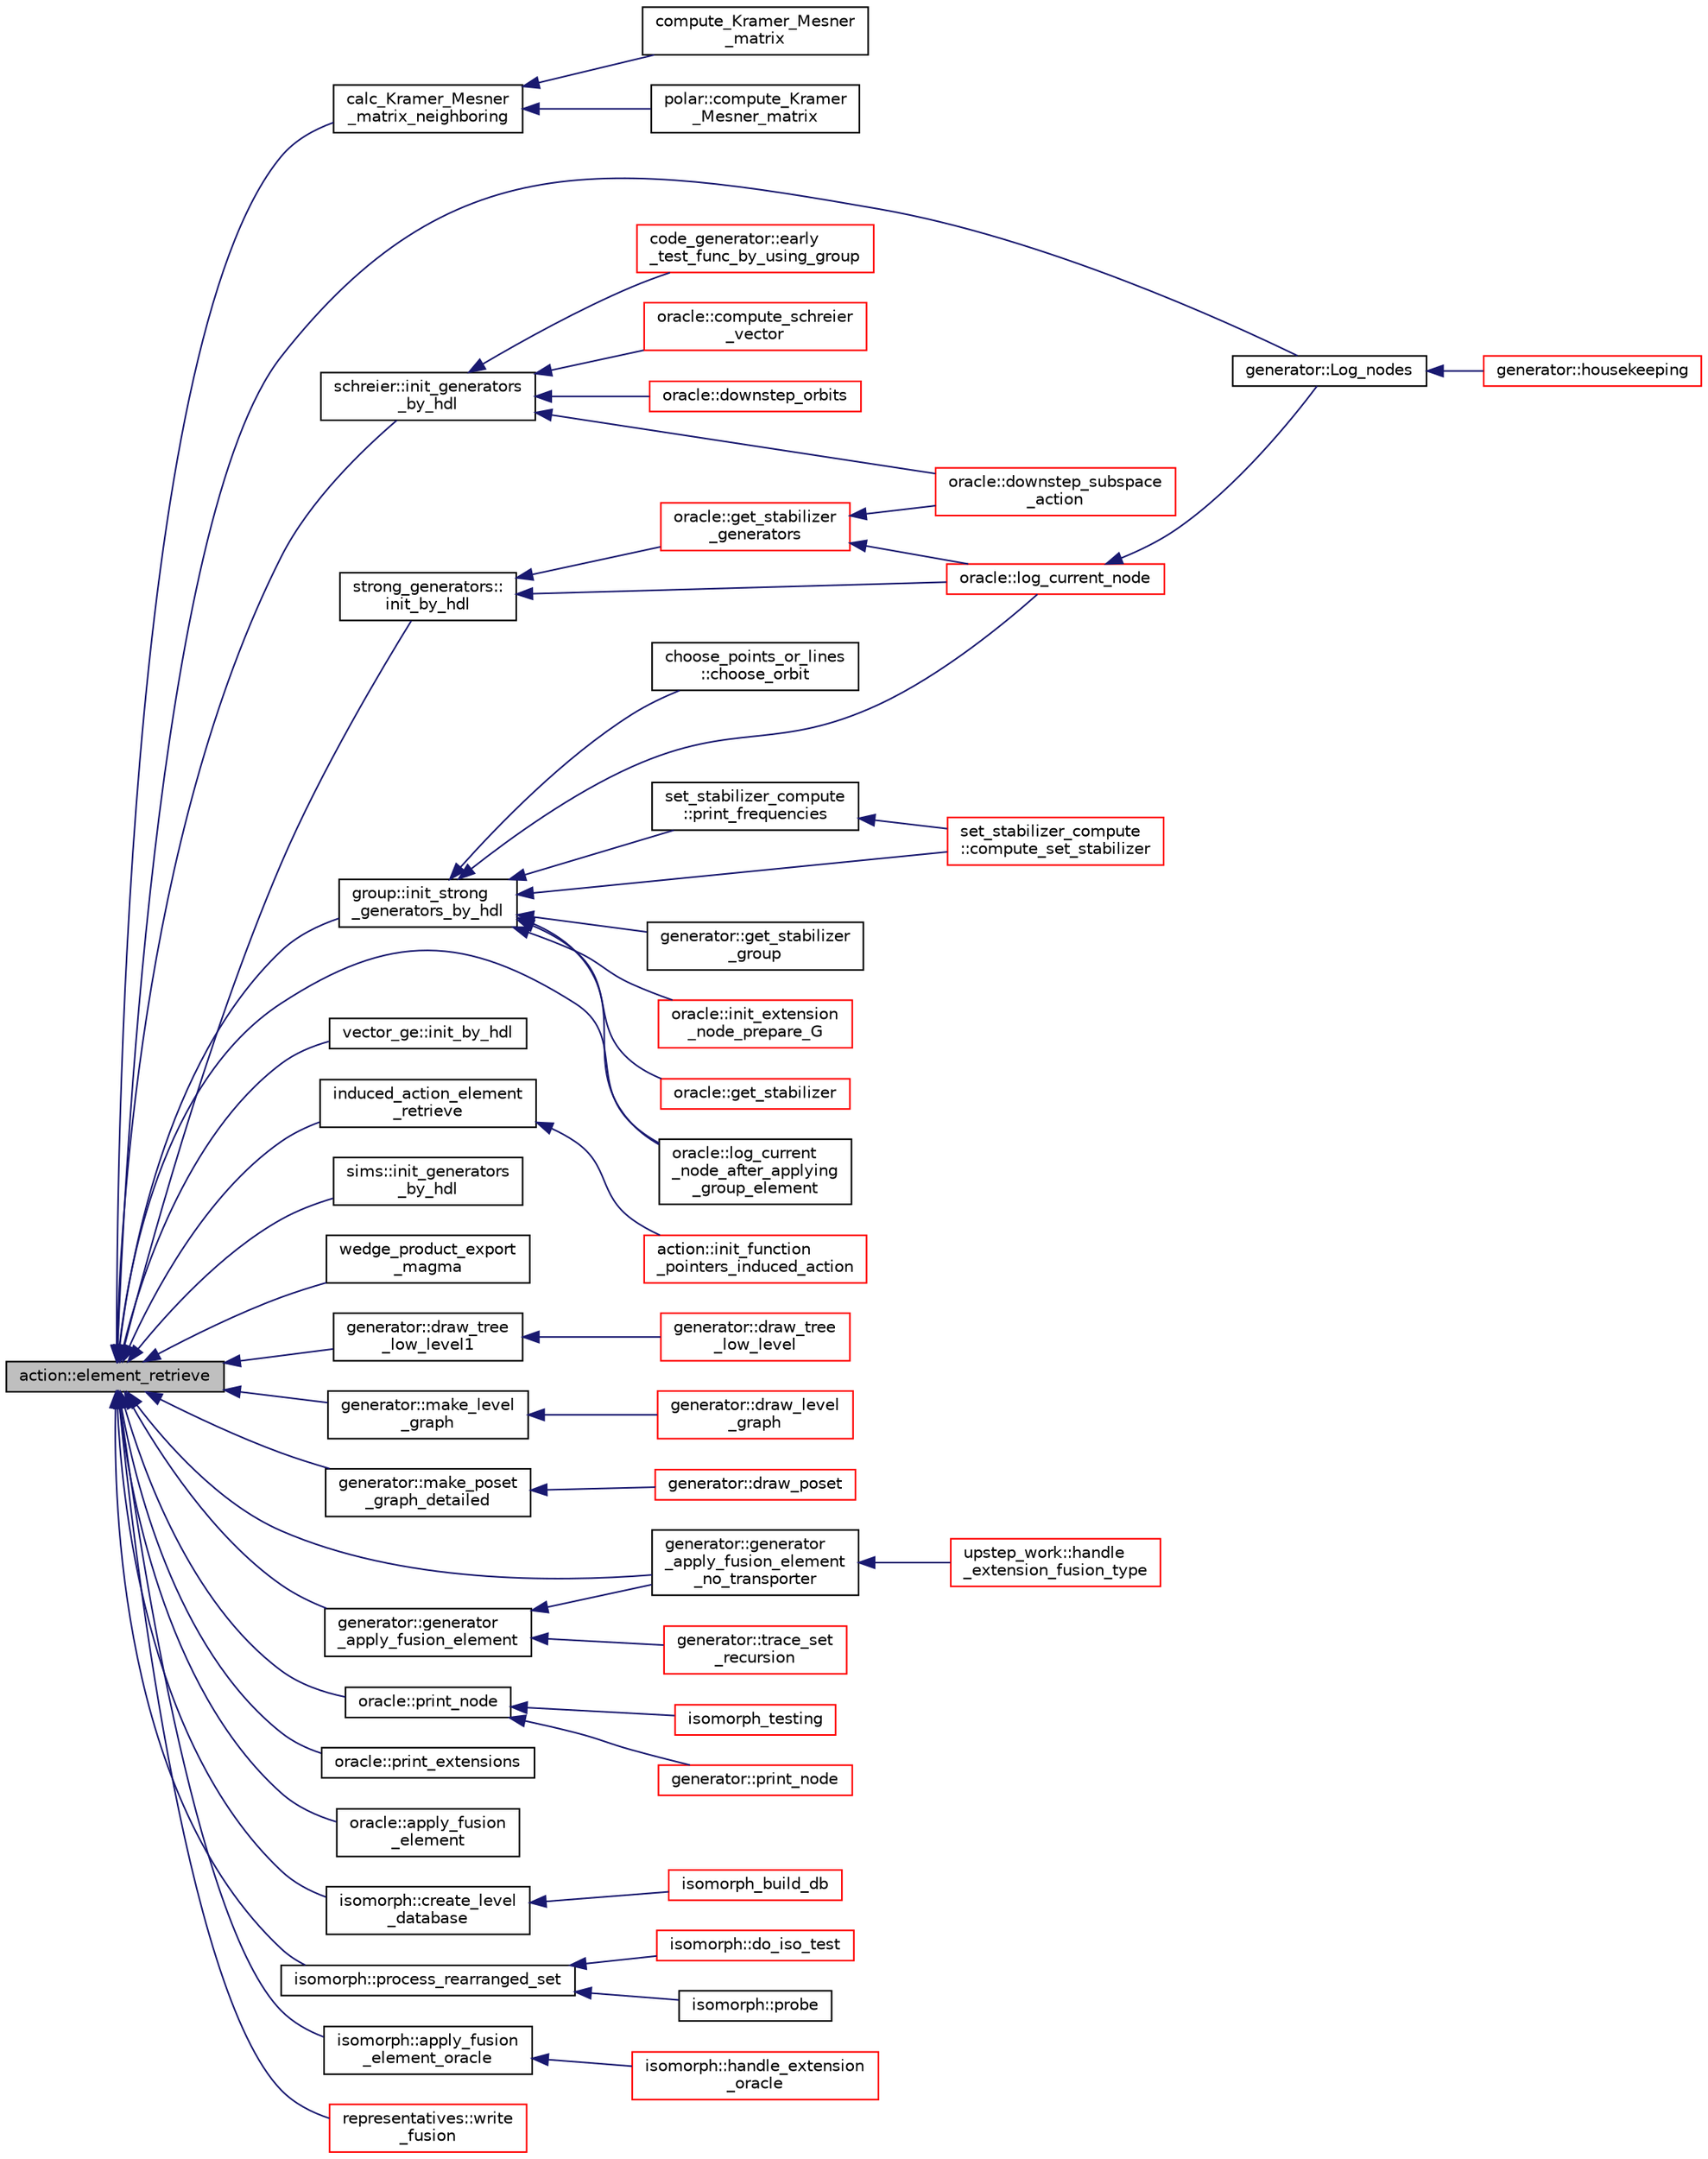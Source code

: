 digraph "action::element_retrieve"
{
  edge [fontname="Helvetica",fontsize="10",labelfontname="Helvetica",labelfontsize="10"];
  node [fontname="Helvetica",fontsize="10",shape=record];
  rankdir="LR";
  Node10041 [label="action::element_retrieve",height=0.2,width=0.4,color="black", fillcolor="grey75", style="filled", fontcolor="black"];
  Node10041 -> Node10042 [dir="back",color="midnightblue",fontsize="10",style="solid",fontname="Helvetica"];
  Node10042 [label="calc_Kramer_Mesner\l_matrix_neighboring",height=0.2,width=0.4,color="black", fillcolor="white", style="filled",URL="$d3/dfb/discreta__global_8_c.html#a6b625d682466fc26907c21e23a378cf8"];
  Node10042 -> Node10043 [dir="back",color="midnightblue",fontsize="10",style="solid",fontname="Helvetica"];
  Node10043 [label="polar::compute_Kramer\l_Mesner_matrix",height=0.2,width=0.4,color="black", fillcolor="white", style="filled",URL="$da/d1c/classpolar.html#ad558a87988ec31179ccfde947e490381"];
  Node10042 -> Node10044 [dir="back",color="midnightblue",fontsize="10",style="solid",fontname="Helvetica"];
  Node10044 [label="compute_Kramer_Mesner\l_matrix",height=0.2,width=0.4,color="black", fillcolor="white", style="filled",URL="$d3/dfb/discreta__global_8_c.html#a549beed551d022bee89ffa9f959ec9fb"];
  Node10041 -> Node10045 [dir="back",color="midnightblue",fontsize="10",style="solid",fontname="Helvetica"];
  Node10045 [label="schreier::init_generators\l_by_hdl",height=0.2,width=0.4,color="black", fillcolor="white", style="filled",URL="$d3/dd6/classschreier.html#a9adf1976cee6d540a36d3a0a1bd887ba"];
  Node10045 -> Node10046 [dir="back",color="midnightblue",fontsize="10",style="solid",fontname="Helvetica"];
  Node10046 [label="code_generator::early\l_test_func_by_using_group",height=0.2,width=0.4,color="red", fillcolor="white", style="filled",URL="$db/d37/classcode__generator.html#a96a6170f5b9a905203ae4d8717750854"];
  Node10045 -> Node10050 [dir="back",color="midnightblue",fontsize="10",style="solid",fontname="Helvetica"];
  Node10050 [label="oracle::compute_schreier\l_vector",height=0.2,width=0.4,color="red", fillcolor="white", style="filled",URL="$d7/da7/classoracle.html#a1ba7d398b51ed70f89b5ea54adb7b089"];
  Node10045 -> Node10119 [dir="back",color="midnightblue",fontsize="10",style="solid",fontname="Helvetica"];
  Node10119 [label="oracle::downstep_orbits",height=0.2,width=0.4,color="red", fillcolor="white", style="filled",URL="$d7/da7/classoracle.html#a65ea623f3a7b2e3dba4e29638207bc53"];
  Node10045 -> Node10130 [dir="back",color="midnightblue",fontsize="10",style="solid",fontname="Helvetica"];
  Node10130 [label="oracle::downstep_subspace\l_action",height=0.2,width=0.4,color="red", fillcolor="white", style="filled",URL="$d7/da7/classoracle.html#a26f568b84b1ca2c24f619278ac88c407"];
  Node10041 -> Node10131 [dir="back",color="midnightblue",fontsize="10",style="solid",fontname="Helvetica"];
  Node10131 [label="group::init_strong\l_generators_by_hdl",height=0.2,width=0.4,color="black", fillcolor="white", style="filled",URL="$d1/db7/classgroup.html#a65100d600cfb0955dae3582a2d6a2532"];
  Node10131 -> Node10123 [dir="back",color="midnightblue",fontsize="10",style="solid",fontname="Helvetica"];
  Node10123 [label="set_stabilizer_compute\l::compute_set_stabilizer",height=0.2,width=0.4,color="red", fillcolor="white", style="filled",URL="$d8/dc6/classset__stabilizer__compute.html#ad4f92074322e98c7cd0ed5d4f8486b76"];
  Node10131 -> Node10132 [dir="back",color="midnightblue",fontsize="10",style="solid",fontname="Helvetica"];
  Node10132 [label="set_stabilizer_compute\l::print_frequencies",height=0.2,width=0.4,color="black", fillcolor="white", style="filled",URL="$d8/dc6/classset__stabilizer__compute.html#aaa16ded0007c24b61d16b8ba65c51283"];
  Node10132 -> Node10123 [dir="back",color="midnightblue",fontsize="10",style="solid",fontname="Helvetica"];
  Node10131 -> Node10133 [dir="back",color="midnightblue",fontsize="10",style="solid",fontname="Helvetica"];
  Node10133 [label="generator::get_stabilizer\l_group",height=0.2,width=0.4,color="black", fillcolor="white", style="filled",URL="$d7/d73/classgenerator.html#a1a1ffde2c62084e556850b8142a9152c"];
  Node10131 -> Node10134 [dir="back",color="midnightblue",fontsize="10",style="solid",fontname="Helvetica"];
  Node10134 [label="oracle::init_extension\l_node_prepare_G",height=0.2,width=0.4,color="red", fillcolor="white", style="filled",URL="$d7/da7/classoracle.html#afa9983d0c22028563d6a6b812c888b32"];
  Node10131 -> Node10140 [dir="back",color="midnightblue",fontsize="10",style="solid",fontname="Helvetica"];
  Node10140 [label="oracle::get_stabilizer",height=0.2,width=0.4,color="red", fillcolor="white", style="filled",URL="$d7/da7/classoracle.html#a66344906577c7688e2e5f3d0c5748d2c"];
  Node10131 -> Node10167 [dir="back",color="midnightblue",fontsize="10",style="solid",fontname="Helvetica"];
  Node10167 [label="oracle::log_current_node",height=0.2,width=0.4,color="red", fillcolor="white", style="filled",URL="$d7/da7/classoracle.html#a51f9cd387e52812e9a67f4d9cfcca603"];
  Node10167 -> Node10175 [dir="back",color="midnightblue",fontsize="10",style="solid",fontname="Helvetica"];
  Node10175 [label="generator::Log_nodes",height=0.2,width=0.4,color="black", fillcolor="white", style="filled",URL="$d7/d73/classgenerator.html#ae9af20d24cee32bf11fe6cb9f9d8cfdf"];
  Node10175 -> Node10169 [dir="back",color="midnightblue",fontsize="10",style="solid",fontname="Helvetica"];
  Node10169 [label="generator::housekeeping",height=0.2,width=0.4,color="red", fillcolor="white", style="filled",URL="$d7/d73/classgenerator.html#aaf2bd92e8f74eb9fbc3244a6dde6f78c"];
  Node10131 -> Node10176 [dir="back",color="midnightblue",fontsize="10",style="solid",fontname="Helvetica"];
  Node10176 [label="oracle::log_current\l_node_after_applying\l_group_element",height=0.2,width=0.4,color="black", fillcolor="white", style="filled",URL="$d7/da7/classoracle.html#a83654fe90c42572ee993416b5d1c4cb5"];
  Node10131 -> Node10177 [dir="back",color="midnightblue",fontsize="10",style="solid",fontname="Helvetica"];
  Node10177 [label="choose_points_or_lines\l::choose_orbit",height=0.2,width=0.4,color="black", fillcolor="white", style="filled",URL="$d6/d75/classchoose__points__or__lines.html#a17def7dc2b9407b483d887fb24fab74d"];
  Node10041 -> Node10178 [dir="back",color="midnightblue",fontsize="10",style="solid",fontname="Helvetica"];
  Node10178 [label="vector_ge::init_by_hdl",height=0.2,width=0.4,color="black", fillcolor="white", style="filled",URL="$d4/d6e/classvector__ge.html#a8475939c05dfe3cae6b07bb2a83f2029"];
  Node10041 -> Node10179 [dir="back",color="midnightblue",fontsize="10",style="solid",fontname="Helvetica"];
  Node10179 [label="induced_action_element\l_retrieve",height=0.2,width=0.4,color="black", fillcolor="white", style="filled",URL="$d3/d27/interface_8_c.html#a9e51f4ab67af75d0a12a3eb7f211a5b4"];
  Node10179 -> Node10180 [dir="back",color="midnightblue",fontsize="10",style="solid",fontname="Helvetica"];
  Node10180 [label="action::init_function\l_pointers_induced_action",height=0.2,width=0.4,color="red", fillcolor="white", style="filled",URL="$d2/d86/classaction.html#a3b9287d084b24f7a3b9532a7589c58de"];
  Node10041 -> Node10277 [dir="back",color="midnightblue",fontsize="10",style="solid",fontname="Helvetica"];
  Node10277 [label="sims::init_generators\l_by_hdl",height=0.2,width=0.4,color="black", fillcolor="white", style="filled",URL="$d9/df3/classsims.html#a116abb02245f99c0152d867e0e640c77"];
  Node10041 -> Node10278 [dir="back",color="midnightblue",fontsize="10",style="solid",fontname="Helvetica"];
  Node10278 [label="strong_generators::\linit_by_hdl",height=0.2,width=0.4,color="black", fillcolor="white", style="filled",URL="$dc/d09/classstrong__generators.html#abe6e1f35365f6d69d230bf0869c32596"];
  Node10278 -> Node10279 [dir="back",color="midnightblue",fontsize="10",style="solid",fontname="Helvetica"];
  Node10279 [label="oracle::get_stabilizer\l_generators",height=0.2,width=0.4,color="red", fillcolor="white", style="filled",URL="$d7/da7/classoracle.html#a55d6b99a05f74278f7cb0e9d9761da24"];
  Node10279 -> Node10167 [dir="back",color="midnightblue",fontsize="10",style="solid",fontname="Helvetica"];
  Node10279 -> Node10130 [dir="back",color="midnightblue",fontsize="10",style="solid",fontname="Helvetica"];
  Node10278 -> Node10167 [dir="back",color="midnightblue",fontsize="10",style="solid",fontname="Helvetica"];
  Node10041 -> Node10282 [dir="back",color="midnightblue",fontsize="10",style="solid",fontname="Helvetica"];
  Node10282 [label="wedge_product_export\l_magma",height=0.2,width=0.4,color="black", fillcolor="white", style="filled",URL="$d3/d35/snakes__and__ladders__global_8_c.html#a089361716c9d4ced5fd32c64584e8648"];
  Node10041 -> Node10283 [dir="back",color="midnightblue",fontsize="10",style="solid",fontname="Helvetica"];
  Node10283 [label="generator::draw_tree\l_low_level1",height=0.2,width=0.4,color="black", fillcolor="white", style="filled",URL="$d7/d73/classgenerator.html#a05c91a8f773c25fbad2e806201d5f0d3"];
  Node10283 -> Node10284 [dir="back",color="midnightblue",fontsize="10",style="solid",fontname="Helvetica"];
  Node10284 [label="generator::draw_tree\l_low_level",height=0.2,width=0.4,color="red", fillcolor="white", style="filled",URL="$d7/d73/classgenerator.html#a7ec4c0902ecfc19049792b60526ae446"];
  Node10041 -> Node10286 [dir="back",color="midnightblue",fontsize="10",style="solid",fontname="Helvetica"];
  Node10286 [label="generator::make_level\l_graph",height=0.2,width=0.4,color="black", fillcolor="white", style="filled",URL="$d7/d73/classgenerator.html#ac5980214ff3f3db0a36011316869c712"];
  Node10286 -> Node10287 [dir="back",color="midnightblue",fontsize="10",style="solid",fontname="Helvetica"];
  Node10287 [label="generator::draw_level\l_graph",height=0.2,width=0.4,color="red", fillcolor="white", style="filled",URL="$d7/d73/classgenerator.html#a6bbc7b7aafea55ff8e202efc43ab263c"];
  Node10041 -> Node10288 [dir="back",color="midnightblue",fontsize="10",style="solid",fontname="Helvetica"];
  Node10288 [label="generator::make_poset\l_graph_detailed",height=0.2,width=0.4,color="black", fillcolor="white", style="filled",URL="$d7/d73/classgenerator.html#a4f8b07122d32e3db0788f5a385bb1615"];
  Node10288 -> Node10289 [dir="back",color="midnightblue",fontsize="10",style="solid",fontname="Helvetica"];
  Node10289 [label="generator::draw_poset",height=0.2,width=0.4,color="red", fillcolor="white", style="filled",URL="$d7/d73/classgenerator.html#aa4f99c75a86701ba85e514a294efdf3a"];
  Node10041 -> Node10175 [dir="back",color="midnightblue",fontsize="10",style="solid",fontname="Helvetica"];
  Node10041 -> Node10291 [dir="back",color="midnightblue",fontsize="10",style="solid",fontname="Helvetica"];
  Node10291 [label="generator::generator\l_apply_fusion_element\l_no_transporter",height=0.2,width=0.4,color="black", fillcolor="white", style="filled",URL="$d7/d73/classgenerator.html#af24208532adef9662cb46fbb57daa0f5"];
  Node10291 -> Node10292 [dir="back",color="midnightblue",fontsize="10",style="solid",fontname="Helvetica"];
  Node10292 [label="upstep_work::handle\l_extension_fusion_type",height=0.2,width=0.4,color="red", fillcolor="white", style="filled",URL="$d2/dd6/classupstep__work.html#a36d44fd802b8b56c9ae1d64485e5f396"];
  Node10041 -> Node10293 [dir="back",color="midnightblue",fontsize="10",style="solid",fontname="Helvetica"];
  Node10293 [label="generator::generator\l_apply_fusion_element",height=0.2,width=0.4,color="black", fillcolor="white", style="filled",URL="$d7/d73/classgenerator.html#a5e555672da45c6fbc2c5b2d2aa9bb537"];
  Node10293 -> Node10291 [dir="back",color="midnightblue",fontsize="10",style="solid",fontname="Helvetica"];
  Node10293 -> Node10294 [dir="back",color="midnightblue",fontsize="10",style="solid",fontname="Helvetica"];
  Node10294 [label="generator::trace_set\l_recursion",height=0.2,width=0.4,color="red", fillcolor="white", style="filled",URL="$d7/d73/classgenerator.html#aede118133e199ff6a1a381c7da8366b4"];
  Node10041 -> Node10176 [dir="back",color="midnightblue",fontsize="10",style="solid",fontname="Helvetica"];
  Node10041 -> Node10330 [dir="back",color="midnightblue",fontsize="10",style="solid",fontname="Helvetica"];
  Node10330 [label="oracle::print_node",height=0.2,width=0.4,color="black", fillcolor="white", style="filled",URL="$d7/da7/classoracle.html#a8df91a7021b0e44a5c535515aa9c2062"];
  Node10330 -> Node10331 [dir="back",color="midnightblue",fontsize="10",style="solid",fontname="Helvetica"];
  Node10331 [label="generator::print_node",height=0.2,width=0.4,color="red", fillcolor="white", style="filled",URL="$d7/d73/classgenerator.html#a1e3711f29fa53013750b2009e549ba49"];
  Node10330 -> Node10117 [dir="back",color="midnightblue",fontsize="10",style="solid",fontname="Helvetica"];
  Node10117 [label="isomorph_testing",height=0.2,width=0.4,color="red", fillcolor="white", style="filled",URL="$d4/d7e/isomorph__global_8_c.html#a5a73cbe9f89c4727f086482ee2d238f9"];
  Node10041 -> Node10337 [dir="back",color="midnightblue",fontsize="10",style="solid",fontname="Helvetica"];
  Node10337 [label="oracle::print_extensions",height=0.2,width=0.4,color="black", fillcolor="white", style="filled",URL="$d7/da7/classoracle.html#a0f52757cf7b3c1bf5c0d96811ac3a858"];
  Node10041 -> Node10338 [dir="back",color="midnightblue",fontsize="10",style="solid",fontname="Helvetica"];
  Node10338 [label="oracle::apply_fusion\l_element",height=0.2,width=0.4,color="black", fillcolor="white", style="filled",URL="$d7/da7/classoracle.html#a934dc7bfa4c5ad2086ce7c63de5ba536"];
  Node10041 -> Node10339 [dir="back",color="midnightblue",fontsize="10",style="solid",fontname="Helvetica"];
  Node10339 [label="isomorph::create_level\l_database",height=0.2,width=0.4,color="black", fillcolor="white", style="filled",URL="$d3/d5f/classisomorph.html#a15a452310bd3189f10f34c7dd7085e69"];
  Node10339 -> Node10340 [dir="back",color="midnightblue",fontsize="10",style="solid",fontname="Helvetica"];
  Node10340 [label="isomorph_build_db",height=0.2,width=0.4,color="red", fillcolor="white", style="filled",URL="$d4/d7e/isomorph__global_8_c.html#a12eb18567e79a7978cb4f9e80d2055ac"];
  Node10041 -> Node10247 [dir="back",color="midnightblue",fontsize="10",style="solid",fontname="Helvetica"];
  Node10247 [label="isomorph::process_rearranged_set",height=0.2,width=0.4,color="black", fillcolor="white", style="filled",URL="$d3/d5f/classisomorph.html#a7767fd5f1da6dfd7f93810be99ba4ab6"];
  Node10247 -> Node10243 [dir="back",color="midnightblue",fontsize="10",style="solid",fontname="Helvetica"];
  Node10243 [label="isomorph::probe",height=0.2,width=0.4,color="black", fillcolor="white", style="filled",URL="$d3/d5f/classisomorph.html#a9cb6fed7b6ac639d886b117a1f454441"];
  Node10247 -> Node10244 [dir="back",color="midnightblue",fontsize="10",style="solid",fontname="Helvetica"];
  Node10244 [label="isomorph::do_iso_test",height=0.2,width=0.4,color="red", fillcolor="white", style="filled",URL="$d3/d5f/classisomorph.html#a51fc3bf5cc3a99282a489b2df37ee24e"];
  Node10041 -> Node10341 [dir="back",color="midnightblue",fontsize="10",style="solid",fontname="Helvetica"];
  Node10341 [label="isomorph::apply_fusion\l_element_oracle",height=0.2,width=0.4,color="black", fillcolor="white", style="filled",URL="$d3/d5f/classisomorph.html#ac8f7bb76db1ce5fa9a34f2ac50f221e1"];
  Node10341 -> Node10342 [dir="back",color="midnightblue",fontsize="10",style="solid",fontname="Helvetica"];
  Node10342 [label="isomorph::handle_extension\l_oracle",height=0.2,width=0.4,color="red", fillcolor="white", style="filled",URL="$d3/d5f/classisomorph.html#acc99e89e75ae8f8ddf2d5d5160363c6e"];
  Node10041 -> Node10355 [dir="back",color="midnightblue",fontsize="10",style="solid",fontname="Helvetica"];
  Node10355 [label="representatives::write\l_fusion",height=0.2,width=0.4,color="red", fillcolor="white", style="filled",URL="$da/dc1/classrepresentatives.html#a0f72413543cd660254b19cc5a49bfc39"];
}
